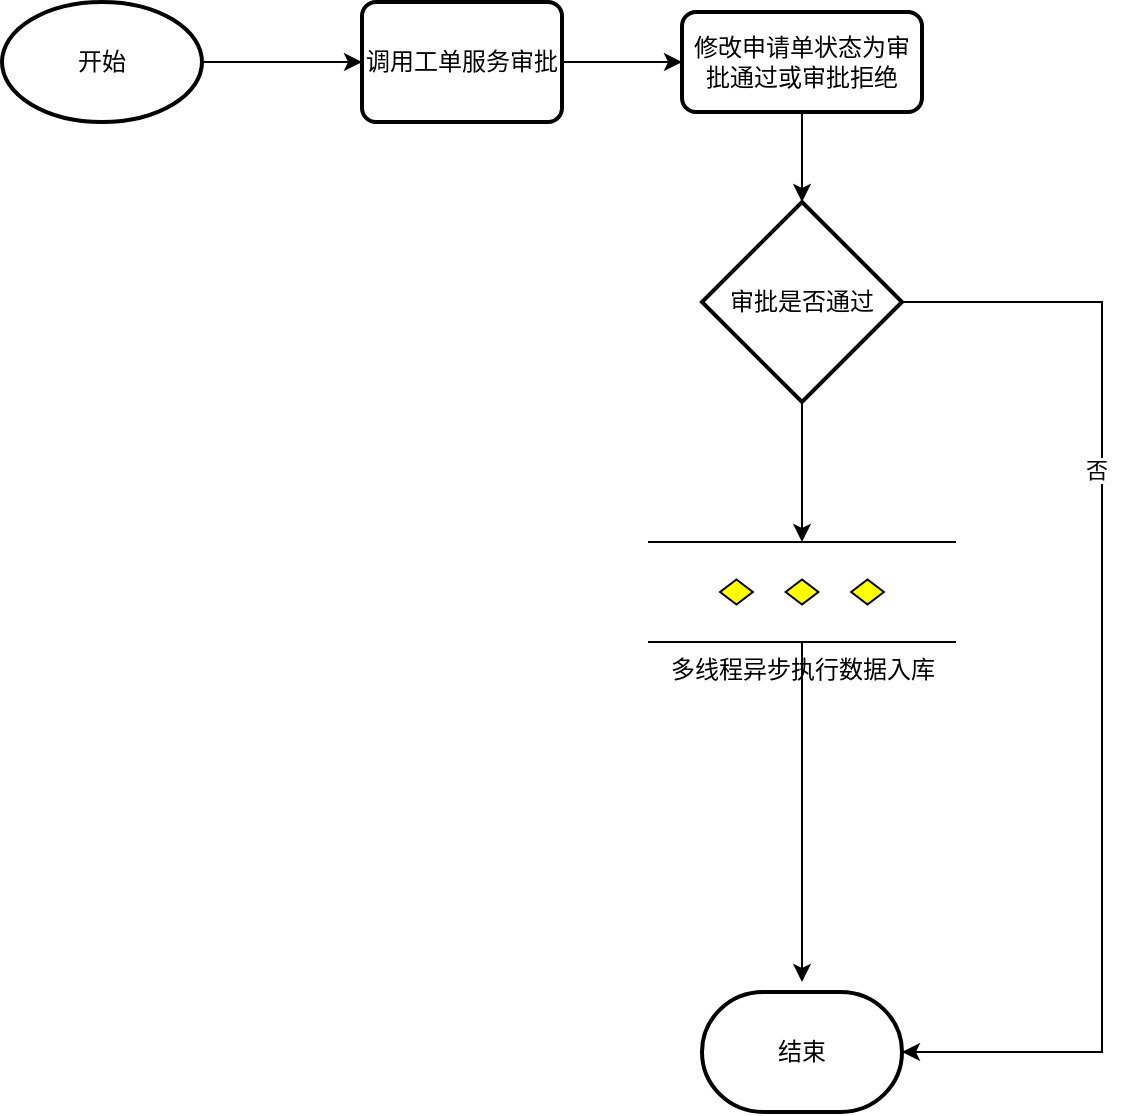 <mxfile version="21.1.4" type="github">
  <diagram name="第 1 页" id="E5NydGCGkM6lE4efgYFy">
    <mxGraphModel dx="1354" dy="635" grid="1" gridSize="10" guides="1" tooltips="1" connect="1" arrows="1" fold="1" page="1" pageScale="1" pageWidth="827" pageHeight="1169" math="0" shadow="0">
      <root>
        <mxCell id="0" />
        <mxCell id="1" parent="0" />
        <mxCell id="pTcl19t6WtHDqJ_NbqL0-4" value="" style="edgeStyle=orthogonalEdgeStyle;rounded=0;orthogonalLoop=1;jettySize=auto;html=1;" edge="1" parent="1" source="pTcl19t6WtHDqJ_NbqL0-1" target="pTcl19t6WtHDqJ_NbqL0-2">
          <mxGeometry relative="1" as="geometry" />
        </mxCell>
        <mxCell id="pTcl19t6WtHDqJ_NbqL0-1" value="开始" style="strokeWidth=2;html=1;shape=mxgraph.flowchart.start_1;whiteSpace=wrap;" vertex="1" parent="1">
          <mxGeometry x="50" y="30" width="100" height="60" as="geometry" />
        </mxCell>
        <mxCell id="pTcl19t6WtHDqJ_NbqL0-5" value="" style="edgeStyle=orthogonalEdgeStyle;rounded=0;orthogonalLoop=1;jettySize=auto;html=1;" edge="1" parent="1" source="pTcl19t6WtHDqJ_NbqL0-2" target="pTcl19t6WtHDqJ_NbqL0-3">
          <mxGeometry relative="1" as="geometry" />
        </mxCell>
        <mxCell id="pTcl19t6WtHDqJ_NbqL0-2" value="调用工单服务审批" style="rounded=1;whiteSpace=wrap;html=1;absoluteArcSize=1;arcSize=14;strokeWidth=2;" vertex="1" parent="1">
          <mxGeometry x="230" y="30" width="100" height="60" as="geometry" />
        </mxCell>
        <mxCell id="pTcl19t6WtHDqJ_NbqL0-7" value="" style="edgeStyle=orthogonalEdgeStyle;rounded=0;orthogonalLoop=1;jettySize=auto;html=1;" edge="1" parent="1" source="pTcl19t6WtHDqJ_NbqL0-3" target="pTcl19t6WtHDqJ_NbqL0-6">
          <mxGeometry relative="1" as="geometry" />
        </mxCell>
        <mxCell id="pTcl19t6WtHDqJ_NbqL0-3" value="修改申请单状态为审批通过或审批拒绝" style="rounded=1;whiteSpace=wrap;html=1;absoluteArcSize=1;arcSize=14;strokeWidth=2;" vertex="1" parent="1">
          <mxGeometry x="390" y="35" width="120" height="50" as="geometry" />
        </mxCell>
        <mxCell id="pTcl19t6WtHDqJ_NbqL0-10" style="edgeStyle=orthogonalEdgeStyle;rounded=0;orthogonalLoop=1;jettySize=auto;html=1;entryX=1;entryY=0.5;entryDx=0;entryDy=0;entryPerimeter=0;" edge="1" parent="1" source="pTcl19t6WtHDqJ_NbqL0-6" target="pTcl19t6WtHDqJ_NbqL0-9">
          <mxGeometry relative="1" as="geometry">
            <Array as="points">
              <mxPoint x="600" y="180" />
              <mxPoint x="600" y="555" />
            </Array>
          </mxGeometry>
        </mxCell>
        <mxCell id="pTcl19t6WtHDqJ_NbqL0-11" value="否" style="edgeLabel;html=1;align=center;verticalAlign=middle;resizable=0;points=[];" vertex="1" connectable="0" parent="pTcl19t6WtHDqJ_NbqL0-10">
          <mxGeometry x="-0.361" y="-3" relative="1" as="geometry">
            <mxPoint as="offset" />
          </mxGeometry>
        </mxCell>
        <mxCell id="pTcl19t6WtHDqJ_NbqL0-14" value="" style="edgeStyle=orthogonalEdgeStyle;rounded=0;orthogonalLoop=1;jettySize=auto;html=1;" edge="1" parent="1" source="pTcl19t6WtHDqJ_NbqL0-6" target="pTcl19t6WtHDqJ_NbqL0-13">
          <mxGeometry relative="1" as="geometry" />
        </mxCell>
        <mxCell id="pTcl19t6WtHDqJ_NbqL0-6" value="审批是否通过" style="strokeWidth=2;html=1;shape=mxgraph.flowchart.decision;whiteSpace=wrap;" vertex="1" parent="1">
          <mxGeometry x="400" y="130" width="100" height="100" as="geometry" />
        </mxCell>
        <mxCell id="pTcl19t6WtHDqJ_NbqL0-9" value="结束" style="strokeWidth=2;html=1;shape=mxgraph.flowchart.terminator;whiteSpace=wrap;" vertex="1" parent="1">
          <mxGeometry x="400" y="525" width="100" height="60" as="geometry" />
        </mxCell>
        <mxCell id="pTcl19t6WtHDqJ_NbqL0-15" style="edgeStyle=orthogonalEdgeStyle;rounded=0;orthogonalLoop=1;jettySize=auto;html=1;" edge="1" parent="1" source="pTcl19t6WtHDqJ_NbqL0-13">
          <mxGeometry relative="1" as="geometry">
            <mxPoint x="450" y="520" as="targetPoint" />
          </mxGeometry>
        </mxCell>
        <mxCell id="pTcl19t6WtHDqJ_NbqL0-13" value="多线程异步执行数据入库" style="verticalLabelPosition=bottom;verticalAlign=top;html=1;shape=mxgraph.flowchart.parallel_mode;pointerEvents=1" vertex="1" parent="1">
          <mxGeometry x="373" y="300" width="154" height="50" as="geometry" />
        </mxCell>
      </root>
    </mxGraphModel>
  </diagram>
</mxfile>

